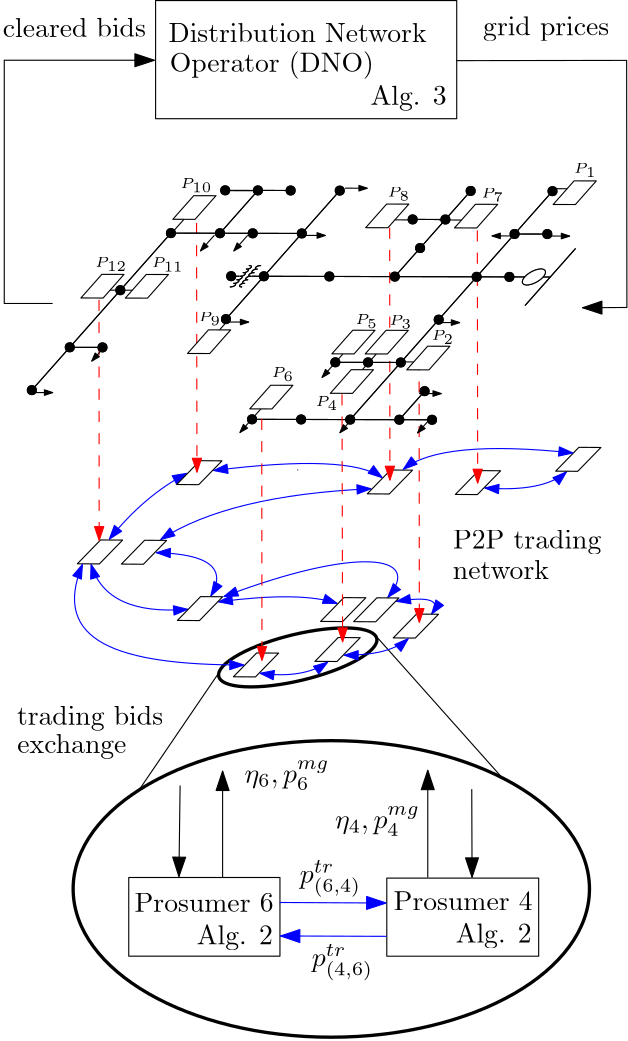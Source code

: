 <?xml version="1.0"?>
<!DOCTYPE ipe SYSTEM "ipe.dtd">
<ipe version="70218" creator="Ipe 7.2.23">
<info created="D:20210319153732" modified="D:20220304150735"/>
<ipestyle name="basic">
<symbol name="arrow/arc(spx)">
<path stroke="sym-stroke" fill="sym-stroke" pen="sym-pen">
0 0 m
-1 0.333 l
-1 -0.333 l
h
</path>
</symbol>
<symbol name="arrow/farc(spx)">
<path stroke="sym-stroke" fill="white" pen="sym-pen">
0 0 m
-1 0.333 l
-1 -0.333 l
h
</path>
</symbol>
<symbol name="arrow/ptarc(spx)">
<path stroke="sym-stroke" fill="sym-stroke" pen="sym-pen">
0 0 m
-1 0.333 l
-0.8 0 l
-1 -0.333 l
h
</path>
</symbol>
<symbol name="arrow/fptarc(spx)">
<path stroke="sym-stroke" fill="white" pen="sym-pen">
0 0 m
-1 0.333 l
-0.8 0 l
-1 -0.333 l
h
</path>
</symbol>
<symbol name="mark/circle(sx)" transformations="translations">
<path fill="sym-stroke">
0.6 0 0 0.6 0 0 e
0.4 0 0 0.4 0 0 e
</path>
</symbol>
<symbol name="mark/disk(sx)" transformations="translations">
<path fill="sym-stroke">
0.6 0 0 0.6 0 0 e
</path>
</symbol>
<symbol name="mark/fdisk(sfx)" transformations="translations">
<group>
<path fill="sym-fill">
0.5 0 0 0.5 0 0 e
</path>
<path fill="sym-stroke" fillrule="eofill">
0.6 0 0 0.6 0 0 e
0.4 0 0 0.4 0 0 e
</path>
</group>
</symbol>
<symbol name="mark/box(sx)" transformations="translations">
<path fill="sym-stroke" fillrule="eofill">
-0.6 -0.6 m
0.6 -0.6 l
0.6 0.6 l
-0.6 0.6 l
h
-0.4 -0.4 m
0.4 -0.4 l
0.4 0.4 l
-0.4 0.4 l
h
</path>
</symbol>
<symbol name="mark/square(sx)" transformations="translations">
<path fill="sym-stroke">
-0.6 -0.6 m
0.6 -0.6 l
0.6 0.6 l
-0.6 0.6 l
h
</path>
</symbol>
<symbol name="mark/fsquare(sfx)" transformations="translations">
<group>
<path fill="sym-fill">
-0.5 -0.5 m
0.5 -0.5 l
0.5 0.5 l
-0.5 0.5 l
h
</path>
<path fill="sym-stroke" fillrule="eofill">
-0.6 -0.6 m
0.6 -0.6 l
0.6 0.6 l
-0.6 0.6 l
h
-0.4 -0.4 m
0.4 -0.4 l
0.4 0.4 l
-0.4 0.4 l
h
</path>
</group>
</symbol>
<symbol name="mark/cross(sx)" transformations="translations">
<group>
<path fill="sym-stroke">
-0.43 -0.57 m
0.57 0.43 l
0.43 0.57 l
-0.57 -0.43 l
h
</path>
<path fill="sym-stroke">
-0.43 0.57 m
0.57 -0.43 l
0.43 -0.57 l
-0.57 0.43 l
h
</path>
</group>
</symbol>
<symbol name="arrow/fnormal(spx)">
<path stroke="sym-stroke" fill="white" pen="sym-pen">
0 0 m
-1 0.333 l
-1 -0.333 l
h
</path>
</symbol>
<symbol name="arrow/pointed(spx)">
<path stroke="sym-stroke" fill="sym-stroke" pen="sym-pen">
0 0 m
-1 0.333 l
-0.8 0 l
-1 -0.333 l
h
</path>
</symbol>
<symbol name="arrow/fpointed(spx)">
<path stroke="sym-stroke" fill="white" pen="sym-pen">
0 0 m
-1 0.333 l
-0.8 0 l
-1 -0.333 l
h
</path>
</symbol>
<symbol name="arrow/linear(spx)">
<path stroke="sym-stroke" pen="sym-pen">
-1 0.333 m
0 0 l
-1 -0.333 l
</path>
</symbol>
<symbol name="arrow/fdouble(spx)">
<path stroke="sym-stroke" fill="white" pen="sym-pen">
0 0 m
-1 0.333 l
-1 -0.333 l
h
-1 0 m
-2 0.333 l
-2 -0.333 l
h
</path>
</symbol>
<symbol name="arrow/double(spx)">
<path stroke="sym-stroke" fill="sym-stroke" pen="sym-pen">
0 0 m
-1 0.333 l
-1 -0.333 l
h
-1 0 m
-2 0.333 l
-2 -0.333 l
h
</path>
</symbol>
<anglesize name="22.5 deg" value="22.5"/>
<anglesize name="30 deg" value="30"/>
<anglesize name="45 deg" value="45"/>
<anglesize name="60 deg" value="60"/>
<anglesize name="90 deg" value="90"/>
<arrowsize name="large" value="10"/>
<arrowsize name="small" value="5"/>
<arrowsize name="tiny" value="3"/>
<color name="blue" value="0 0 1"/>
<color name="brown" value="0.647 0.165 0.165"/>
<color name="darkblue" value="0 0 0.545"/>
<color name="darkcyan" value="0 0.545 0.545"/>
<color name="darkgray" value="0.663"/>
<color name="darkgreen" value="0 0.392 0"/>
<color name="darkmagenta" value="0.545 0 0.545"/>
<color name="darkorange" value="1 0.549 0"/>
<color name="darkred" value="0.545 0 0"/>
<color name="gold" value="1 0.843 0"/>
<color name="gray" value="0.745"/>
<color name="green" value="0 1 0"/>
<color name="lightblue" value="0.678 0.847 0.902"/>
<color name="lightcyan" value="0.878 1 1"/>
<color name="lightgray" value="0.827"/>
<color name="lightgreen" value="0.565 0.933 0.565"/>
<color name="lightyellow" value="1 1 0.878"/>
<color name="navy" value="0 0 0.502"/>
<color name="orange" value="1 0.647 0"/>
<color name="pink" value="1 0.753 0.796"/>
<color name="purple" value="0.627 0.125 0.941"/>
<color name="red" value="1 0 0"/>
<color name="seagreen" value="0.18 0.545 0.341"/>
<color name="turquoise" value="0.251 0.878 0.816"/>
<color name="violet" value="0.933 0.51 0.933"/>
<color name="yellow" value="1 1 0"/>
<dashstyle name="dash dot dotted" value="[4 2 1 2 1 2] 0"/>
<dashstyle name="dash dotted" value="[4 2 1 2] 0"/>
<dashstyle name="dashed" value="[4] 0"/>
<dashstyle name="dotted" value="[1 3] 0"/>
<gridsize name="10 pts (~3.5 mm)" value="10"/>
<gridsize name="14 pts (~5 mm)" value="14"/>
<gridsize name="16 pts (~6 mm)" value="16"/>
<gridsize name="20 pts (~7 mm)" value="20"/>
<gridsize name="28 pts (~10 mm)" value="28"/>
<gridsize name="32 pts (~12 mm)" value="32"/>
<gridsize name="4 pts" value="4"/>
<gridsize name="56 pts (~20 mm)" value="56"/>
<gridsize name="8 pts (~3 mm)" value="8"/>
<opacity name="10%" value="0.1"/>
<opacity name="30%" value="0.3"/>
<opacity name="50%" value="0.5"/>
<opacity name="75%" value="0.75"/>
<pen name="fat" value="1.2"/>
<pen name="heavier" value="0.8"/>
<pen name="ultrafat" value="2"/>
<symbolsize name="large" value="5"/>
<symbolsize name="small" value="2"/>
<symbolsize name="tiny" value="1.1"/>
<textsize name="Huge" value="\Huge"/>
<textsize name="LARGE" value="\LARGE"/>
<textsize name="Large" value="\Large"/>
<textsize name="footnote" value="\footnotesize"/>
<textsize name="huge" value="\huge"/>
<textsize name="large" value="\large"/>
<textsize name="small" value="\small"/>
<textsize name="tiny" value="\tiny"/>
<textstyle name="center" begin="\begin{center}" end="\end{center}"/>
<textstyle name="item" begin="\begin{itemize}\item{}" end="\end{itemize}"/>
<textstyle name="itemize" begin="\begin{itemize}" end="\end{itemize}"/>
<tiling name="falling" angle="-60" step="4" width="1"/>
<tiling name="rising" angle="30" step="4" width="1"/>
</ipestyle>
<page>
<layer name="alpha"/>
<view layers="alpha" active="alpha"/>
<path layer="alpha" matrix="-0.119815 -0.123008 0.173418 -0.00119938 246.345 536.494" stroke="blue" arrow="normal/small" rarrow="normal/small">
96.9646 95.6277 m
44.8248 340.329
114.147 457.052 c
</path>
<path matrix="-0.116077 -0.119169 0.168141 -0.00116289 247.589 533.878" stroke="black" cap="1">
75.0422 253.825 m
75.0422 253.825 l
</path>
<path matrix="-0.119398 -0.122579 0.182921 -0.00126511 244.266 535.197" stroke="blue" arrow="normal/small" rarrow="normal/small">
95.5841 47.6963 m
160.802 7.10618
288.957 21.7004 c
</path>
<path matrix="-0.117503 -0.120634 0.169281 -0.00117077 244.602 533.866" stroke="blue" arrow="normal/small" rarrow="normal/small">
321.794 141.19 m
325.899 311.76
448.581 345.053 c
</path>
<path matrix="-0.11798 -0.121124 0.174042 -0.0012037 243.987 534.301" stroke="blue" arrow="normal/small" rarrow="normal/small">
360.339 32.7386 m
511.663 167.038
490.586 320.523 c
</path>
<path matrix="-0.109583 -0.112503 0.174221 -0.00120494 239.972 530.512" stroke="blue" arrow="normal/small" rarrow="normal/small">
470.089 370.629 m
433.947 518.161
472.459 617.108 c
</path>
<path matrix="-0.116357 -0.119457 0.167916 -0.00116133 246.767 533.159" stroke="blue" arrow="normal/small" rarrow="normal/small">
449.075 360.168 m
296.803 536.732
316.948 699.077
447.89 710.927 c
</path>
<path matrix="-0.115049 -0.118115 0.172023 -0.00118974 245.955 535.085" stroke="blue" arrow="normal/small" rarrow="normal/small">
136.345 689.869 m
148.195 820.218
85.9825 826.736 c
</path>
<path matrix="-0.116422 -0.119524 0.168591 -0.001166 246.155 534.194" stroke="blue" arrow="normal/small" rarrow="normal/small">
287.954 116.445 m
153.954 169.445
131.954 457.445 c
</path>
<path matrix="-0.710826 -0.729766 1.05387 -0.00728874 -168.598 807.278" stroke="blue" arrow="normal/small" rarrow="normal/small">
444.52 760.731 m
440.432 774.966
450.58 776.799 c
</path>
<path matrix="-0.696128 -0.714677 0.991343 -0.00685628 -241.717 686.776" stroke="black">
208 784 m
208 776 l
220 776 l
220 784 l
h
</path>
<path matrix="-0.696128 -0.714677 0.991343 -0.00685628 -314.45 632.597" stroke="black">
208 784 m
208 776 l
220 776 l
220 784 l
h
</path>
<path matrix="-0.696128 -0.714677 0.991343 -0.00685628 -326.346 632.679" stroke="black">
208 784 m
208 776 l
220 776 l
220 784 l
h
</path>
<path matrix="-0.696128 -0.714677 0.991343 -0.00685628 -328.372 618.304" stroke="black">
208 784 m
208 776 l
220 776 l
220 784 l
h
</path>
<path matrix="-0.696128 -0.714677 0.991343 -0.00685628 -357.734 612.751" stroke="black">
208 784 m
208 776 l
220 776 l
220 784 l
h
</path>
<path matrix="-0.696128 -0.714677 0.991343 -0.00685628 -300.192 626.743" stroke="black">
208 784 m
208 776 l
220 776 l
220 784 l
h
</path>
<path matrix="-0.696128 -0.714677 0.991343 -0.00685628 -309.551 678.611" stroke="black">
208 784 m
208 776 l
220 776 l
220 784 l
h
</path>
<path matrix="-0.696128 -0.714677 0.991343 -0.00685628 -398.058 653.321" stroke="black">
208 784 m
208 776 l
220 776 l
220 784 l
h
</path>
<path matrix="-0.696128 -0.714677 0.991343 -0.00685628 -378.144 681.963" stroke="black">
208 784 m
208 776 l
220 776 l
220 784 l
h
</path>
<path matrix="-0.696128 -0.714677 0.991343 -0.00685628 -377.896 633.036" stroke="black">
208 784 m
208 776 l
220 776 l
220 784 l
h
</path>
<path matrix="-0.696128 -0.714677 0.991343 -0.00685628 -277.828 678.391" stroke="black">
208 784 m
208 776 l
220 776 l
220 784 l
h
</path>
<path matrix="-0.696128 -0.714677 0.991343 -0.00685628 -413.919 653.431" stroke="black">
208 784 m
208 776 l
220 776 l
220 784 l
h
</path>
<path matrix="-0.687777 -0.706103 0.989982 -0.00684687 -128.363 797.966" stroke="blue" arrow="normal/small" rarrow="normal/small">
379.765 716.317 m
364.316 719.24
370.913 771.766 c
</path>
<path matrix="2.8807 0 0 0.871606 -759.929 65.5987" stroke="red" dash="dashed" arrow="normal/small">
383.978 634.801 m
384.027 521.25 l
</path>
<path matrix="1.76049 0 0 0.834629 -350.737 34.6982" stroke="red" dash="dashed" arrow="normal/small">
383.978 634.801 m
384.027 521.25 l
</path>
<path matrix="1.83673 0 0 0.870774 -390.617 67.1055" stroke="red" dash="dashed" arrow="normal/small">
383.978 634.801 m
384.027 521.25 l
</path>
<path matrix="1.27555 0 0 0.833617 -279.767 64.7405" stroke="red" dash="dashed" arrow="normal/small">
383.978 634.801 m
384.027 521.25 l
</path>
<path matrix="3.41987 0 0 0.860771 -1068.04 75.1737" stroke="red" dash="dashed" arrow="normal/small">
383.978 634.801 m
384.027 521.25 l
</path>
<path matrix="0.678521 0 0 0.882318 78.0606 58.1598" stroke="black">
224.5 720.24 m
224.5 672.031 l
384.27 672.031 l
384.27 720.24 l
h
</path>
<use matrix="-0.284473 -0.321206 0.36822 -0.00094181 136.806 651.381" name="mark/disk(sx)" pos="80 704" size="normal" stroke="black"/>
<use matrix="-0.284473 -0.321206 0.36822 -0.00094181 136.806 651.381" name="mark/disk(sx)" pos="128 704" size="normal" stroke="black"/>
<use matrix="-0.284473 -0.321206 0.36822 -0.00094181 136.806 651.381" name="mark/disk(sx)" pos="176 704" size="normal" stroke="black"/>
<use matrix="-0.284473 -0.321206 0.36822 -0.00094181 136.806 651.381" name="mark/disk(sx)" pos="224 704" size="normal" stroke="black"/>
<use matrix="-0.284473 -0.321206 0.36822 -0.00094181 136.806 651.381" name="mark/disk(sx)" pos="272 704" size="normal" stroke="black"/>
<use matrix="-0.284473 -0.321206 0.36822 -0.00094181 132.255 646.241" name="mark/disk(sx)" pos="320 704" size="normal" stroke="black"/>
<use matrix="-0.284473 -0.321206 0.36822 -0.00094181 132.255 646.241" name="mark/disk(sx)" pos="320 752" size="normal" stroke="black"/>
<use matrix="-0.284473 -0.321206 0.36822 -0.00094181 132.255 646.241" name="mark/disk(sx)" pos="320 784" size="normal" stroke="black"/>
<use matrix="-0.284473 -0.321206 0.36822 -0.00094181 132.255 646.241" name="mark/disk(sx)" pos="288 752" size="normal" stroke="black"/>
<use matrix="-0.284473 -0.321206 0.36822 -0.00094181 132.255 646.241" name="mark/disk(sx)" pos="320 656" size="normal" stroke="black"/>
<use matrix="-0.284473 -0.321206 0.36822 -0.00094181 132.255 646.241" name="mark/disk(sx)" pos="320 608" size="normal" stroke="black"/>
<use matrix="-0.284473 -0.321206 0.36822 -0.00094181 136.806 651.381" name="mark/disk(sx)" pos="272 672" size="normal" stroke="black"/>
<use matrix="-0.284473 -0.321206 0.36822 -0.00094181 136.806 651.381" name="mark/disk(sx)" pos="272 640" size="normal" stroke="black"/>
<path matrix="-0.284473 -0.321206 0.36822 -0.00094181 136.806 651.381" stroke="black">
336 784 m
336 752 l
336 752 l
</path>
<path matrix="-0.284473 -0.321206 0.36822 -0.00094181 136.806 651.381" stroke="black">
336 752 m
304 752 l
</path>
<path matrix="-0.284473 -0.321206 0.36822 -0.00094181 136.806 651.381" stroke="black">
336 752 m
336 704 l
</path>
<path matrix="-0.284473 -0.321206 0.36822 -0.00094181 136.806 651.381" stroke="black">
336 704 m
336 656 l
</path>
<path matrix="-0.284473 -0.321206 0.36822 -0.00094181 136.806 651.381" stroke="black">
336 656 m
336 608 l
</path>
<path matrix="-0.284473 -0.321206 0.36822 -0.00094181 136.806 651.381" stroke="black">
336 704 m
272 704 l
</path>
<path matrix="-0.284473 -0.321206 0.36822 -0.00094181 136.806 651.381" stroke="black">
272 704 m
272 672 l
</path>
<path matrix="-0.284473 -0.321206 0.36822 -0.00094181 136.806 651.381" stroke="black">
272 672 m
272 640 l
</path>
<path matrix="-0.284473 -0.321206 0.36822 -0.00094181 136.806 651.381" stroke="black">
272 704 m
224 704 l
</path>
<path matrix="-0.284473 -0.321206 0.36822 -0.00094181 136.806 651.381" stroke="black">
224 704 m
176 704 l
</path>
<path matrix="-0.284473 -0.321206 0.36822 -0.00094181 136.806 651.381" stroke="black">
176 704 m
128 704 l
</path>
<path matrix="-0.284473 -0.321206 0.36822 -0.00094181 136.806 651.381" stroke="black">
128 704 m
80 704 l
</path>
<use matrix="-0.284473 -0.321206 0.36822 -0.00094181 136.806 651.381" name="mark/disk(sx)" pos="176 736" size="normal" stroke="black"/>
<use matrix="-0.284473 -0.321206 0.36822 -0.00094181 136.806 651.381" name="mark/disk(sx)" pos="128 736" size="normal" stroke="black"/>
<use matrix="-0.284473 -0.321206 0.36822 -0.00094181 136.806 651.381" name="mark/disk(sx)" pos="176 624" size="normal" stroke="black"/>
<use matrix="-0.284473 -0.321206 0.36822 -0.00094181 136.806 651.381" name="mark/disk(sx)" pos="144 624" size="normal" stroke="black"/>
<use matrix="-0.284473 -0.321206 0.36822 -0.00094181 136.806 651.381" name="mark/disk(sx)" pos="112 624" size="normal" stroke="black"/>
<use matrix="-0.284473 -0.321206 0.36822 -0.00094181 136.806 651.381" name="mark/disk(sx)" pos="80 624" size="normal" stroke="black"/>
<use matrix="-0.284473 -0.321206 0.36822 -0.00094181 136.806 651.381" name="mark/disk(sx)" pos="112 592" size="normal" stroke="black"/>
<use matrix="-0.284473 -0.321206 0.36822 -0.00094181 136.806 651.381" name="mark/disk(sx)" pos="176 560" size="normal" stroke="black"/>
<use matrix="-0.284473 -0.321206 0.36822 -0.00094181 136.806 651.381" name="mark/disk(sx)" pos="176 496" size="normal" stroke="black"/>
<use matrix="-0.284473 -0.321206 0.36822 -0.00094181 136.806 651.381" name="mark/disk(sx)" pos="224 496" size="normal" stroke="black"/>
<use matrix="-0.284473 -0.321206 0.36822 -0.00094181 136.806 651.381" name="mark/disk(sx)" pos="128 496" size="normal" stroke="black"/>
<use matrix="-0.284473 -0.321206 0.36822 -0.00094181 136.806 651.381" name="mark/disk(sx)" pos="80 496" size="normal" stroke="black"/>
<use matrix="-0.284473 -0.321206 0.36822 -0.00094181 136.806 651.381" name="mark/disk(sx)" pos="128 448" size="normal" stroke="black"/>
<use matrix="-0.284473 -0.321206 0.36822 -0.00094181 136.806 651.381" name="mark/disk(sx)" pos="128 416" size="normal" stroke="black"/>
<use matrix="-0.284473 -0.321206 0.36822 -0.00094181 136.806 651.381" name="mark/disk(sx)" pos="128 368" size="normal" stroke="black"/>
<path matrix="-0.284473 -0.321206 0.36822 -0.00094181 136.806 651.381" stroke="black">
176 736 m
176 704 l
</path>
<path matrix="-0.284473 -0.321206 0.36822 -0.00094181 136.806 651.381" stroke="black">
128 736 m
128 704 l
</path>
<path matrix="-0.284473 -0.321206 0.36822 -0.00094181 136.806 651.381" stroke="black">
176 704 m
176 624 l
</path>
<path matrix="-0.284473 -0.321206 0.36822 -0.00094181 136.806 651.381" stroke="black">
176 624 m
176 560 l
</path>
<path matrix="-0.284473 -0.321206 0.36822 -0.00094181 136.806 651.381" stroke="black">
176 624 m
144 624 l
</path>
<path matrix="-0.284473 -0.321206 0.36822 -0.00094181 136.806 651.381" stroke="black">
144 624 m
112 624 l
</path>
<path matrix="-0.284473 -0.321206 0.36822 -0.00094181 136.806 651.381" stroke="black">
112 624 m
80 624 l
</path>
<path matrix="-0.284473 -0.321206 0.36822 -0.00094181 136.806 651.381" stroke="black">
112 624 m
112 592 l
</path>
<path matrix="-0.284473 -0.321206 0.36822 -0.00094181 136.806 651.381" stroke="black">
176 560 m
176 496 l
</path>
<path matrix="-0.284473 -0.321206 0.36822 -0.00094181 136.806 651.381" stroke="black">
176 496 m
224 496 l
</path>
<path matrix="-0.284473 -0.321206 0.36822 -0.00094181 136.806 651.381" stroke="black">
176 496 m
128 496 l
</path>
<path matrix="-0.284473 -0.321206 0.36822 -0.00094181 136.806 651.381" stroke="black">
128 496 m
80 496 l
</path>
<path matrix="-0.284473 -0.321206 0.36822 -0.00094181 136.806 651.381" stroke="black">
128 496 m
128 448 l
</path>
<path matrix="-0.284473 -0.321206 0.36822 -0.00094181 136.806 651.381" stroke="black">
128 448 m
128 416 l
</path>
<path matrix="-0.284473 -0.321206 0.36822 -0.00094181 136.806 651.381" stroke="black">
128 416 m
128 368 l
</path>
<use matrix="-0.284473 -0.321206 0.36822 -0.00094181 136.806 651.381" name="mark/disk(sx)" pos="80 416" size="normal" stroke="black"/>
<use matrix="-0.284473 -0.321206 0.36822 -0.00094181 136.806 651.381" name="mark/disk(sx)" pos="80 448" size="normal" stroke="black"/>
<use matrix="-0.284473 -0.321206 0.36822 -0.00094181 136.806 651.381" name="mark/disk(sx)" pos="80 384" size="normal" stroke="black"/>
<use matrix="-0.284473 -0.321206 0.36822 -0.00094181 136.806 651.381" name="mark/disk(sx)" pos="192 368" size="normal" stroke="black"/>
<use matrix="-0.284473 -0.321206 0.36822 -0.00094181 136.806 651.381" name="mark/disk(sx)" pos="256 368" size="normal" stroke="black"/>
<use matrix="-0.284473 -0.321206 0.36822 -0.00094181 136.806 651.381" name="mark/disk(sx)" pos="304 368" size="normal" stroke="black"/>
<path matrix="-0.284473 -0.321206 0.36822 -0.00094181 136.806 651.381" stroke="black">
128 416 m
80 416 l
</path>
<path matrix="-0.284473 -0.321206 0.36822 -0.00094181 136.806 651.381" stroke="black">
80 416 m
80 448 l
</path>
<path matrix="-0.284473 -0.321206 0.36822 -0.00094181 136.701 651.262" stroke="black">
80 416 m
80 384 l
</path>
<path matrix="-0.284473 -0.321206 0.36822 -0.00094181 136.806 651.381" stroke="black">
128 368 m
192 368 l
</path>
<path matrix="-0.284473 -0.321206 0.36822 -0.00094181 136.806 651.381" stroke="black">
192 368 m
256 368 l
</path>
<path matrix="-0.284473 -0.321206 0.36822 -0.00094181 136.806 651.381" stroke="black">
256 368 m
304 368 l
</path>
<use matrix="-0.284473 -0.321206 0.36822 -0.00094181 136.806 651.381" name="mark/disk(sx)" pos="176 464" size="normal" stroke="black"/>
<path matrix="-0.284473 -0.321206 0.36822 -0.00094181 139.752 651.373" stroke="black">
144 768 m
208 768 l
</path>
<path matrix="-0.284473 -0.321206 0.36822 -0.00094181 136.806 651.381" stroke="black">
176 776 m
176 768 l
</path>
<path matrix="-0.284473 -0.321206 0.36822 -0.00094181 136.806 651.381" stroke="black">
176 752 m
176 736 l
</path>
<path matrix="-0.284473 -0.321206 0.36822 -0.00094181 136.806 651.381" stroke="black" fill="white">
8.94427 0 0 8.94427 176 760 e
</path>
<path matrix="-0.284473 -0.321206 0.36822 -0.00094181 136.806 651.381" stroke="black">
176 464 m
176 472 l
176 472 l
</path>
<path matrix="-0.284473 -0.321206 0.36822 -0.00094181 136.806 651.381" stroke="black">
176 496 m
176 484 l
</path>
<path matrix="-0.284473 -0.321206 0.36822 -0.00094181 136.806 651.381" stroke="black">
164 484 m
164 480
168 480
168 484
168 484
168 480
172 480
172 484
172 484
172 480
176 480
176 484
176 484
176 480
180 480
180 484
180 484
180 480
184 480
184 484
184 484
184 480
188 480
188 484
188 484 c
</path>
<path matrix="0.284473 0.321206 -0.36822 0.00094181 388.69 537.416" stroke="black">
164 484 m
164 480
168 480
168 484
168 484
168 480
172 480
172 484
172 484
172 480
176 480
176 484
176 484
176 480
180 480
180 484
180 484
180 480
184 480
184 484
184 484
184 480
188 480
188 484
188 484 c
</path>
<use matrix="-0.284473 -0.321206 0.36822 -0.00094181 136.806 651.381" name="mark/disk(sx)" pos="256 400" size="normal" stroke="black"/>
<path matrix="-0.284473 -0.321206 0.36822 -0.00094181 136.806 651.381" stroke="black">
256 400 m
256 368 l
</path>
<use matrix="-0.284473 -0.321206 0.36822 -0.00094181 136.806 651.381" name="mark/disk(sx)" pos="80 704" size="normal" stroke="black"/>
<use matrix="-0.284473 -0.321206 0.36822 -0.00094181 136.806 651.381" name="mark/disk(sx)" pos="128 704" size="normal" stroke="black"/>
<use matrix="-0.284473 -0.321206 0.36822 -0.00094181 136.806 651.381" name="mark/disk(sx)" pos="176 704" size="normal" stroke="black"/>
<use matrix="-0.284473 -0.321206 0.36822 -0.00094181 136.806 651.381" name="mark/disk(sx)" pos="224 704" size="normal" stroke="black"/>
<use matrix="-0.284473 -0.321206 0.36822 -0.00094181 136.806 651.381" name="mark/disk(sx)" pos="272 704" size="normal" stroke="black"/>
<use matrix="-0.284473 -0.321206 0.36822 -0.00094181 132.255 646.241" name="mark/disk(sx)" pos="320 704" size="normal" stroke="black"/>
<use matrix="-0.284473 -0.321206 0.36822 -0.00094181 132.255 646.241" name="mark/disk(sx)" pos="320 752" size="normal" stroke="black"/>
<use matrix="-0.284473 -0.321206 0.36822 -0.00094181 132.255 646.241" name="mark/disk(sx)" pos="320 784" size="normal" stroke="black"/>
<use matrix="-0.284473 -0.321206 0.36822 -0.00094181 132.255 646.241" name="mark/disk(sx)" pos="288 752" size="normal" stroke="black"/>
<use matrix="-0.284473 -0.321206 0.36822 -0.00094181 132.255 646.241" name="mark/disk(sx)" pos="320 656" size="normal" stroke="black"/>
<use matrix="-0.284473 -0.321206 0.36822 -0.00094181 132.255 646.241" name="mark/disk(sx)" pos="320 608" size="normal" stroke="black"/>
<use matrix="-0.284473 -0.321206 0.36822 -0.00094181 136.806 651.381" name="mark/disk(sx)" pos="272 672" size="normal" stroke="black"/>
<use matrix="-0.284473 -0.321206 0.36822 -0.00094181 136.806 651.381" name="mark/disk(sx)" pos="272 640" size="normal" stroke="black"/>
<path matrix="-0.284473 -0.321206 0.36822 -0.00094181 136.806 651.381" stroke="black">
336 784 m
336 752 l
336 752 l
</path>
<path matrix="-0.284473 -0.321206 0.36822 -0.00094181 136.806 651.381" stroke="black">
336 752 m
304 752 l
</path>
<path matrix="-0.284473 -0.321206 0.36822 -0.00094181 136.806 651.381" stroke="black">
336 752 m
336 704 l
</path>
<path matrix="-0.284473 -0.321206 0.36822 -0.00094181 136.806 651.381" stroke="black">
336 704 m
336 656 l
</path>
<path matrix="-0.284473 -0.321206 0.36822 -0.00094181 136.806 651.381" stroke="black">
336 656 m
336 608 l
</path>
<path matrix="-0.284473 -0.321206 0.36822 -0.00094181 136.806 651.381" stroke="black">
336 704 m
272 704 l
</path>
<path matrix="-0.284473 -0.321206 0.36822 -0.00094181 136.806 651.381" stroke="black">
272 704 m
272 672 l
</path>
<path matrix="-0.284473 -0.321206 0.36822 -0.00094181 136.806 651.381" stroke="black">
272 672 m
272 640 l
</path>
<path matrix="-0.284473 -0.321206 0.36822 -0.00094181 136.806 651.381" stroke="black">
272 704 m
224 704 l
</path>
<path matrix="-0.284473 -0.321206 0.36822 -0.00094181 136.806 651.381" stroke="black">
224 704 m
176 704 l
</path>
<path matrix="-0.284473 -0.321206 0.36822 -0.00094181 136.806 651.381" stroke="black">
176 704 m
128 704 l
</path>
<path matrix="-0.284473 -0.321206 0.36822 -0.00094181 136.806 651.381" stroke="black">
128 704 m
80 704 l
</path>
<use matrix="-0.284473 -0.321206 0.36822 -0.00094181 136.806 651.381" name="mark/disk(sx)" pos="176 736" size="normal" stroke="black"/>
<use matrix="-0.284473 -0.321206 0.36822 -0.00094181 136.806 651.381" name="mark/disk(sx)" pos="128 736" size="normal" stroke="black"/>
<use matrix="-0.284473 -0.321206 0.36822 -0.00094181 136.806 651.381" name="mark/disk(sx)" pos="176 624" size="normal" stroke="black"/>
<use matrix="-0.284473 -0.321206 0.36822 -0.00094181 136.806 651.381" name="mark/disk(sx)" pos="144 624" size="normal" stroke="black"/>
<use matrix="-0.284473 -0.321206 0.36822 -0.00094181 136.806 651.381" name="mark/disk(sx)" pos="112 624" size="normal" stroke="black"/>
<use matrix="-0.284473 -0.321206 0.36822 -0.00094181 136.806 651.381" name="mark/disk(sx)" pos="80 624" size="normal" stroke="black"/>
<use matrix="-0.284473 -0.321206 0.36822 -0.00094181 136.806 651.381" name="mark/disk(sx)" pos="112 592" size="normal" stroke="black"/>
<use matrix="-0.284473 -0.321206 0.36822 -0.00094181 136.806 651.381" name="mark/disk(sx)" pos="176 560" size="normal" stroke="black"/>
<use matrix="-0.284473 -0.321206 0.36822 -0.00094181 136.806 651.381" name="mark/disk(sx)" pos="176 496" size="normal" stroke="black"/>
<use matrix="-0.284473 -0.321206 0.36822 -0.00094181 136.806 651.381" name="mark/disk(sx)" pos="224 496" size="normal" stroke="black"/>
<use matrix="-0.284473 -0.321206 0.36822 -0.00094181 136.806 651.381" name="mark/disk(sx)" pos="128 496" size="normal" stroke="black"/>
<use matrix="-0.284473 -0.321206 0.36822 -0.00094181 136.806 651.381" name="mark/disk(sx)" pos="80 496" size="normal" stroke="black"/>
<use matrix="-0.284473 -0.321206 0.36822 -0.00094181 136.806 651.381" name="mark/disk(sx)" pos="128 448" size="normal" stroke="black"/>
<use matrix="-0.284473 -0.321206 0.36822 -0.00094181 136.806 651.381" name="mark/disk(sx)" pos="128 416" size="normal" stroke="black"/>
<use matrix="-0.284473 -0.321206 0.36822 -0.00094181 136.806 651.381" name="mark/disk(sx)" pos="128 368" size="normal" stroke="black"/>
<path matrix="-0.284473 -0.321206 0.36822 -0.00094181 136.806 651.381" stroke="black">
176 736 m
176 704 l
</path>
<path matrix="-0.284473 -0.321206 0.36822 -0.00094181 136.806 651.381" stroke="black">
128 736 m
128 704 l
</path>
<path matrix="-0.284473 -0.321206 0.36822 -0.00094181 136.806 651.381" stroke="black">
176 704 m
176 624 l
</path>
<path matrix="-0.284473 -0.321206 0.36822 -0.00094181 136.806 651.381" stroke="black">
176 624 m
176 560 l
</path>
<path matrix="-0.284473 -0.321206 0.36822 -0.00094181 136.806 651.381" stroke="black">
176 624 m
144 624 l
</path>
<path matrix="-0.284473 -0.321206 0.36822 -0.00094181 136.806 651.381" stroke="black">
144 624 m
112 624 l
</path>
<path matrix="-0.284473 -0.321206 0.36822 -0.00094181 136.806 651.381" stroke="black">
112 624 m
80 624 l
</path>
<path matrix="-0.284473 -0.321206 0.36822 -0.00094181 136.806 651.381" stroke="black">
112 624 m
112 592 l
</path>
<path matrix="-0.284473 -0.321206 0.36822 -0.00094181 136.806 651.381" stroke="black">
176 560 m
176 496 l
</path>
<path matrix="-0.284473 -0.321206 0.36822 -0.00094181 136.806 651.381" stroke="black">
176 496 m
224 496 l
</path>
<path matrix="-0.284473 -0.321206 0.36822 -0.00094181 136.806 651.381" stroke="black">
176 496 m
128 496 l
</path>
<path matrix="-0.284473 -0.321206 0.36822 -0.00094181 136.806 651.381" stroke="black">
128 496 m
80 496 l
</path>
<path matrix="-0.284473 -0.321206 0.36822 -0.00094181 136.806 651.381" stroke="black">
128 496 m
128 448 l
</path>
<path matrix="-0.284473 -0.321206 0.36822 -0.00094181 136.806 651.381" stroke="black">
128 448 m
128 416 l
</path>
<path matrix="-0.284473 -0.321206 0.36822 -0.00094181 136.806 651.381" stroke="black">
128 416 m
128 368 l
</path>
<use matrix="-0.284473 -0.321206 0.36822 -0.00094181 136.806 651.381" name="mark/disk(sx)" pos="80 416" size="normal" stroke="black"/>
<use matrix="-0.284473 -0.321206 0.36822 -0.00094181 136.806 651.381" name="mark/disk(sx)" pos="80 448" size="normal" stroke="black"/>
<use matrix="-0.284473 -0.321206 0.36822 -0.00094181 136.806 651.381" name="mark/disk(sx)" pos="80 384" size="normal" stroke="black"/>
<use matrix="-0.284473 -0.321206 0.36822 -0.00094181 136.806 651.381" name="mark/disk(sx)" pos="192 368" size="normal" stroke="black"/>
<use matrix="-0.284473 -0.321206 0.36822 -0.00094181 136.806 651.381" name="mark/disk(sx)" pos="256 368" size="normal" stroke="black"/>
<use matrix="-0.284473 -0.321206 0.36822 -0.00094181 136.806 651.381" name="mark/disk(sx)" pos="304 368" size="normal" stroke="black"/>
<path matrix="-0.284473 -0.321206 0.36822 -0.00094181 136.806 651.381" stroke="black">
128 416 m
80 416 l
</path>
<path matrix="-0.284473 -0.321206 0.36822 -0.00094181 136.806 651.381" stroke="black">
80 416 m
80 448 l
</path>
<path matrix="-0.284473 -0.321206 0.36822 -0.00094181 136.806 651.381" stroke="black">
80 416 m
80 384 l
</path>
<path matrix="-0.284473 -0.321206 0.36822 -0.00094181 136.806 651.381" stroke="black">
128 368 m
192 368 l
</path>
<path matrix="-0.284473 -0.321206 0.36822 -0.00094181 136.806 651.381" stroke="black">
192 368 m
256 368 l
</path>
<path matrix="-0.284473 -0.321206 0.36822 -0.00094181 136.806 651.381" stroke="black">
256 368 m
304 368 l
</path>
<use matrix="-0.284473 -0.321206 0.36822 -0.00094181 136.806 651.381" name="mark/disk(sx)" pos="176 464" size="normal" stroke="black"/>
<path matrix="-0.284473 -0.321206 0.36822 -0.00094181 139.752 651.373" stroke="black">
144 768 m
208 768 l
</path>
<path matrix="-0.284473 -0.321206 0.36822 -0.00094181 136.806 651.381" stroke="black">
176 776 m
176 768 l
</path>
<path matrix="-0.284473 -0.321206 0.36822 -0.00094181 136.806 651.381" stroke="black">
176 752 m
176 736 l
</path>
<path matrix="-0.284473 -0.321206 0.36822 -0.00094181 136.806 651.381" stroke="black" fill="white">
8.94427 0 0 8.94427 176 760 e
</path>
<path matrix="-0.284473 -0.321206 0.36822 -0.00094181 136.806 651.381" stroke="black">
176 464 m
176 472 l
176 472 l
</path>
<path matrix="-0.284473 -0.321206 0.36822 -0.00094181 136.806 651.381" stroke="black">
176 496 m
176 484 l
</path>
<path matrix="-0.284473 -0.321206 0.36822 -0.00094181 136.806 651.381" stroke="black">
164 484 m
164 480
168 480
168 484
168 484
168 480
172 480
172 484
172 484
172 480
176 480
176 484
176 484
176 480
180 480
180 484
180 484
180 480
184 480
184 484
184 484
184 480
188 480
188 484
188 484 c
</path>
<path matrix="0.284473 0.321206 -0.36822 0.00094181 388.69 537.416" stroke="black">
164 484 m
164 480
168 480
168 484
168 484
168 480
172 480
172 484
172 484
172 480
176 480
176 484
176 484
176 480
180 480
180 484
180 484
180 480
184 480
184 484
184 484
184 480
188 480
188 484
188 484 c
</path>
<use matrix="-0.284473 -0.321206 0.36822 -0.00094181 136.806 651.381" name="mark/disk(sx)" pos="256 400" size="normal" stroke="black"/>
<path matrix="-0.284473 -0.321206 0.36822 -0.00094181 136.806 651.381" stroke="black">
256 400 m
256 368 l
</path>
<text matrix="-0.627558 -0.708592 0.999225 -0.00255574 -292.003 758.353" transformations="translations" pos="176 784" stroke="black" type="label" width="8.249" height="3.408" depth="1.49" valign="baseline" size="tiny" style="math">P_1</text>
<path matrix="-0.627558 -0.708592 0.999225 -0.00255574 -263.822 778.1" stroke="black" fill="1">
208 784 m
208 776 l
220 776 l
220 784 l
h
</path>
<text matrix="-0.627558 -0.708592 0.999225 -0.00255574 -358.403 703.685" transformations="translations" pos="176 784" stroke="black" type="label" width="8.249" height="3.408" depth="1.49" valign="baseline" size="tiny" style="math">P_{3}</text>
<path matrix="-0.627558 -0.708592 0.999225 -0.00255574 -331.501 724.299" stroke="black" fill="1">
208 784 m
208 776 l
220 776 l
220 784 l
h
</path>
<text matrix="-0.627558 -0.708592 0.999225 -0.00255574 -370.715 703.908" transformations="translations" pos="176 784" stroke="black" type="label" width="8.249" height="3.408" depth="1.49" valign="baseline" size="tiny" style="math">P_{5}</text>
<path matrix="-0.627558 -0.708592 0.999225 -0.00255574 -343.491 724.329" stroke="black">
208 784 m
208 776 l
220 776 l
220 784 l
h
</path>
<text matrix="-0.627558 -0.708592 0.999225 -0.00255574 -385.027 674.421" transformations="translations" pos="176 784" stroke="black" type="label" width="8.249" height="3.408" depth="1.49" valign="baseline" size="tiny" style="math">P_{4}</text>
<text matrix="-0.627558 -0.708592 0.999225 -0.00255574 -400.823 684.795" transformations="translations" pos="176 784" stroke="black" type="label" width="8.249" height="3.408" depth="1.49" valign="baseline" size="tiny" style="math">P_{6}</text>
<text matrix="-0.627558 -0.708592 0.999225 -0.00255574 -343.256 698.229" transformations="translations" pos="176 784" stroke="black" type="label" width="8.249" height="3.408" depth="1.49" valign="baseline" size="tiny" style="math">P_{2}</text>
<path matrix="-0.627558 -0.708592 0.999225 -0.00255574 -316.537 718.579" stroke="black" fill="1">
208 784 m
208 776 l
220 776 l
220 784 l
h
</path>
<text matrix="-0.627558 -0.708592 0.999225 -0.00255574 -359.074 749.774" transformations="translations" pos="176 784" stroke="black" type="label" width="8.249" height="3.408" depth="1.49" valign="baseline" size="tiny" style="math">P_8</text>
<path matrix="-0.627558 -0.708592 0.999225 -0.00255574 -331.306 769.751" stroke="black" fill="1">
208 784 m
208 776 l
220 776 l
220 784 l
h
</path>
<text matrix="-0.627558 -0.708592 0.999225 -0.00255574 -444.002 724.314" transformations="translations" pos="176 784" stroke="black" type="label" width="11.639" height="3.408" depth="1.49" valign="baseline" size="tiny" style="math">P_{11}</text>
<path matrix="-0.627558 -0.708592 0.999225 -0.00255574 -417.848 744.405" stroke="black">
208 784 m
208 776 l
220 776 l
220 784 l
h
</path>
<text matrix="-0.627558 -0.708592 0.999225 -0.00255574 -433.721 752.875" transformations="translations" pos="176 784" stroke="black" type="label" width="11.639" height="3.408" depth="1.49" valign="baseline" size="tiny" style="math">P_{10}</text>
<path matrix="-0.627558 -0.708592 0.999225 -0.00255574 -400.74 772.769" stroke="black" fill="1">
208 784 m
208 776 l
220 776 l
220 784 l
h
</path>
<text matrix="-0.627558 -0.708592 0.999225 -0.00255574 -427.155 704.824" transformations="translations" pos="176 784" stroke="black" type="label" width="8.249" height="3.408" depth="1.49" valign="baseline" size="tiny" style="math">P_9</text>
<path matrix="-0.627558 -0.708592 0.999225 -0.00255574 -395.451 724.462" stroke="black" fill="1">
208 784 m
208 776 l
220 776 l
220 784 l
h
</path>
<text matrix="-0.627558 -0.708592 0.999225 -0.00255574 -325.274 749.41" transformations="translations" pos="176 784" stroke="black" type="label" width="8.249" height="3.408" depth="1.49" valign="baseline" size="tiny" style="math">P_7</text>
<path matrix="-0.627558 -0.708592 0.999225 -0.00255574 -299.331 769.669" stroke="black" fill="1">
208 784 m
208 776 l
220 776 l
220 784 l
h
</path>
<path matrix="-0.627558 -0.708592 0.999225 -0.00255574 -259.825 778.09" stroke="black">
212 768 m
212 772 l
</path>
<path matrix="-0.627558 -0.708592 0.999225 -0.00255574 -259.825 778.09" stroke="black">
300 768 m
300 772 l
</path>
<path matrix="-0.627558 -0.708592 0.999225 -0.00255574 -259.825 778.09" stroke="black">
300 756 m
296 756 l
</path>
<path matrix="-0.627558 -0.708592 0.999225 -0.00255574 -259.825 778.09" stroke="black">
300 756 m
304 756 l
</path>
<path matrix="-0.627558 -0.708592 0.999225 -0.00255574 -259.825 778.09" stroke="black">
300 744 m
296 744 l
</path>
<path matrix="-0.627558 -0.708592 0.999225 -0.00255574 -259.825 778.09" stroke="black">
324 732 m
328 732 l
</path>
<path matrix="-0.627558 -0.708592 0.999225 -0.00255574 -259.825 778.09" stroke="black">
228 720 m
228 728 l
</path>
<path matrix="-0.627558 -0.708592 0.999225 -0.00255574 -259.825 778.09" stroke="black">
284 692 m
280 692 l
</path>
<path matrix="-0.627558 -0.708592 0.999225 -0.00255574 -259.825 778.09" stroke="black">
264 648 m
264 644 l
</path>
<path matrix="-0.627558 -0.708592 0.999225 -0.00255574 -259.825 778.09" stroke="black">
228 644 m
236 644 l
</path>
<path matrix="-0.627558 -0.708592 0.999225 -0.00255574 -259.825 778.09" stroke="black">
228 736 m
228 744 l
</path>
<text matrix="-0.627558 -0.708592 0.999225 -0.00255574 -464.342 724.53" transformations="translations" pos="176 784" stroke="black" type="label" width="11.639" height="3.408" depth="1.49" valign="baseline" size="tiny" style="math">P_{12}</text>
<path matrix="-0.627558 -0.708592 0.999225 -0.00255574 -433.836 744.446" stroke="black" fill="1">
208 784 m
208 776 l
220 776 l
220 784 l
h
</path>
<path matrix="-0.627558 -0.708592 0.999225 -0.00255574 -259.825 778.09" stroke="black">
264 640 m
264 644 l
</path>
<path matrix="-0.627558 -0.708592 0.999225 -0.00255574 -259.825 778.09" stroke="black" arrow="normal/tiny">
328 732 m
336 732 l
</path>
<path matrix="-0.627558 -0.708592 0.999225 -0.00255574 -259.825 778.09" stroke="black" arrow="normal/tiny">
280 692 m
280 700 l
</path>
<path matrix="-0.627558 -0.708592 0.999225 -0.00255574 -259.825 778.09" stroke="black" arrow="normal/tiny">
212 692 m
212 700 l
</path>
<path matrix="-0.627558 -0.708592 0.999225 -0.00255574 -259.825 778.09" stroke="black" arrow="normal/tiny">
316 644 m
316 652 l
</path>
<path matrix="-0.627558 -0.708592 0.999225 -0.00255574 -259.825 778.09" stroke="black" arrow="normal/tiny">
236 672 m
244 672 l
</path>
<path matrix="-0.627558 -0.708592 0.999225 -0.00255574 -259.825 778.09" stroke="black" arrow="normal/tiny">
292 656 m
300 656 l
</path>
<path matrix="-0.627558 -0.708592 0.999225 -0.00255574 -259.825 778.09" stroke="black" arrow="normal/tiny">
236 692 m
236 700 l
</path>
<path matrix="-0.627558 -0.708592 0.999225 -0.00255574 -259.825 778.09" stroke="black" arrow="normal/tiny">
236 780 m
236 788 l
</path>
<path matrix="-0.627558 -0.708592 0.999225 -0.00255574 -259.825 778.09" stroke="black" arrow="normal/tiny">
236 768 m
236 760 l
</path>
<path matrix="-0.627558 -0.708592 0.999225 -0.00255574 -259.825 778.09" stroke="black" arrow="normal/tiny">
280 768 m
280 776 l
</path>
<path matrix="-0.627558 -0.708592 0.999225 -0.00255574 -259.825 778.09" stroke="black" arrow="normal/tiny">
300 744 m
308 744 l
</path>
<path matrix="-0.627558 -0.708592 0.999225 -0.00255574 -259.825 778.09" stroke="black" arrow="normal/tiny">
328 796 m
336 796 l
</path>
<path matrix="-0.627558 -0.708592 0.999225 -0.00255574 -271.815 778.121" stroke="black" arrow="normal/tiny">
236 672 m
244 672 l
</path>
<path matrix="-0.627558 -0.708592 0.999225 -0.00255574 -266.429 752.54" stroke="black" arrow="normal/tiny">
280 768 m
280 776 l
</path>
<text matrix="1 0 0 1 -15.5247 -85.4822" transformations="translations" pos="323.316 741.625" stroke="black" type="label" width="27.397" height="6.926" depth="1.93" valign="baseline">Alg. 3</text>
<text matrix="1 0 0 1 -105.025 -27.9209" transformations="translations" pos="442.456 524.256" stroke="black" type="label" width="53.439" height="6.926" depth="1.93" valign="baseline">P2P trading</text>
<text matrix="1 0 0 1 -128.267 -58.7373" transformations="translations" pos="465.638 544.147" stroke="black" type="label" width="34.62" height="6.918" depth="0" valign="baseline">network</text>
<text matrix="1 0.00051801 -0.00051801 1 -160.836 107.012" pos="509.404 573.823" stroke="black" type="label" width="45.496" height="6.926" depth="1.93" valign="baseline">grid prices</text>
<text matrix="0.999996 0.00281711 -0.00281711 0.999996 -327.182 117.559" pos="504.16 561.507" stroke="black" type="label" width="51.557" height="6.918" depth="0" valign="baseline">cleared bids</text>
<path matrix="0.49106 0 0.361576 0.227193 16.9612 356.302" stroke="black" pen="fat">
46.7262 0 0 46.7262 211.927 443.988 e
</path>
<path matrix="-0.120768 -0.123986 0.174277 -0.00120533 244.509 535.271" stroke="blue" arrow="normal/small" rarrow="normal/small">
360.069 17.336 m
583.23 105.863
648.997 290.722
646.627 549.051 c
</path>
<path matrix="1.76397 0 0 0.83628 -408.733 20.1667" stroke="red" dash="dashed" arrow="normal/small">
383.978 634.801 m
384.027 521.25 l
</path>
<path matrix="4.30917 0 0 0.784759 -1357.13 53.7263" stroke="red" dash="dashed" arrow="normal/small">
383.978 634.801 m
384.027 521.25 l
</path>
<path matrix="1.03606 0 0 1.04303 -9.64948 -8.53794" stroke="black">
203.548 368.075 m
253.3 440.659 l
</path>
<path matrix="0.979102 0 0 0.972272 6.97064 21.3613" stroke="black">
309.958 455.317 m
387.476 367.652 l
</path>
<path matrix="1.01416 0 0 0.582447 -14.6211 168.925" stroke="black" fill="white" pen="fat">
91.6424 0 0 91.6424 303.962 351.79 e
</path>
<text matrix="1 0 0 1 -11.7573 1.58381" pos="256.966 352.355" stroke="black" type="label" width="27.397" height="6.926" depth="1.93" valign="baseline">Alg. 2</text>
<text matrix="1 0 0 1 -42.2056 -6.86994" pos="265.02 372.518" stroke="black" type="label" width="50.062" height="6.808" depth="0" valign="baseline">Prosumer 6</text>
<path matrix="0.995536 0 0 1.2791 -15.0209 -91.512" stroke="black">
236.803 367.012 m
236.803 344.88 l
291.48 344.88 l
291.48 367.012 l
h
</path>
<text matrix="1 0 0 1 81.4445 2.17155" pos="256.966 352.355" stroke="black" type="label" width="27.397" height="6.926" depth="1.93" valign="baseline">Alg. 2</text>
<text matrix="1 0 0 1 51.0547 -6.38923" pos="265.02 372.518" stroke="black" type="label" width="50.062" height="6.808" depth="0" valign="baseline">Prosumer 4</text>
<path matrix="1 0 0 1.27034 76.8162 -88.506" stroke="black">
236.803 367.012 m
236.803 344.88 l
291.48 344.88 l
291.48 367.012 l
h
</path>
<path matrix="1 0 0 1 0.321488 -2.71253" stroke="blue" arrow="normal/normal">
274.728 371.658 m
313.038 371.466 l
</path>
<path matrix="1 0 0 1 0.518393 0.915" stroke="blue" arrow="normal/normal">
313.038 355.846 m
274.792 355.974 l
</path>
<text matrix="1 0 0 1 -8.13852 -4.47704" pos="290.458 380.515" stroke="black" type="label" width="22.046" height="7.907" depth="4.95" valign="baseline" style="math">p_{(6,4)}^{tr}</text>
<text matrix="1 0 0 1 -3.86907 -34.5686" pos="290.458 380.515" stroke="black" type="label" width="22.046" height="7.907" depth="4.95" valign="baseline" style="math">p_{(4,6)}^{tr}</text>
<path matrix="-0.627558 -0.708592 0.999225 -0.00255574 -344.052 710.127" stroke="black" fill="1">
208 784 m
208 776 l
220 776 l
220 784 l
h
</path>
<path matrix="-0.627558 -0.708592 0.999225 -0.00255574 -373.054 704.519" stroke="black" fill="1">
208 784 m
208 776 l
220 776 l
220 784 l
h
</path>
<text matrix="1 0 0 1 -83.8143 109.178" pos="264.278 323.768" stroke="black" type="label" width="52.664" height="6.926" depth="1.93" valign="baseline">trading bids</text>
<path matrix="0.933698 -0.0172418 0.0151139 1.06516 8.96513 -16.7187" stroke="black" arrow="normal/normal">
240.035 405.516 m
240.073 374.705 l
</path>
<path matrix="0.615402 0 0 1.22919 96.9722 -82.5232" stroke="black" arrow="normal/normal">
255.993 374.629 m
255.993 405.783 l
</path>
<path matrix="2.83429 0 0 1.03068 -336.122 -8.19259" stroke="black" arrow="normal/normal">
240.035 405.516 m
240.073 374.705 l
</path>
<path matrix="1 0 0 1.23984 72.3743 -86.5465" stroke="black" arrow="normal/normal">
255.993 374.629 m
255.993 405.783 l
</path>
<text matrix="1 0 0 1 -111.29 -31.9575" pos="373.728 444.064" stroke="black" type="label" width="30.561" height="7.797" depth="2.65" valign="baseline" style="math">\eta_6, p_6^{mg}</text>
<text matrix="1 0 0 1 -78.7698 -48.4176" pos="373.728 444.064" stroke="black" type="label" width="30.561" height="7.797" depth="2.65" valign="baseline" style="math">\eta_4, p_4^{mg}</text>
<text matrix="1 0 0 1 -271.137 24.4752" pos="451.747 398.24" stroke="black" type="label" width="39.297" height="6.926" depth="1.93" valign="baseline">exchange</text>
<path matrix="0.847039 0 0 0.847039 61.1931 89.1847" stroke="black" arrow="normal/normal">
327.571 688.075 m
399.949 688.18 l
400.058 583.164 l
381.181 583.055 l
</path>
<path matrix="0.846387 0 0 0.846387 27.0216 89.8013" stroke="black" arrow="normal/normal">
196.485 584.594 m
175.907 584.594 l
175.907 688.045 l
239.753 688.045 l
</path>
<text matrix="1 0 0 1 -254.214 3.96659" pos="489.276 674.771" stroke="black" type="label" width="92.957" height="6.918" depth="0" valign="baseline">Distribution Network</text>
<path matrix="-0.665594 -0.683328 1.00317 -0.00693808 -151.047 785.103" stroke="blue" arrow="normal/small" rarrow="normal/small">
471.016 760.449 m
471.016 776.658
462.137 777.503 c
</path>
<path matrix="-0.678314 -0.696388 0.972032 -0.00672272 -120.411 792.145" stroke="blue" arrow="normal/small" rarrow="normal/small">
482.105 736.008 m
484.922 753.896
476.186 756.887 c
</path>
<text matrix="1 0 0 1 -79.6314 -46.5182" pos="315.08 714.488" stroke="black" type="label" width="73.53" height="7.473" depth="2.49" valign="baseline">Operator (DNO)</text>
<path matrix="-0.627558 -0.708592 0.999225 -0.00255574 -259.825 778.09" stroke="black" arrow="normal/tiny">
328 768 m
336 768 l
</path>
</page>
</ipe>
